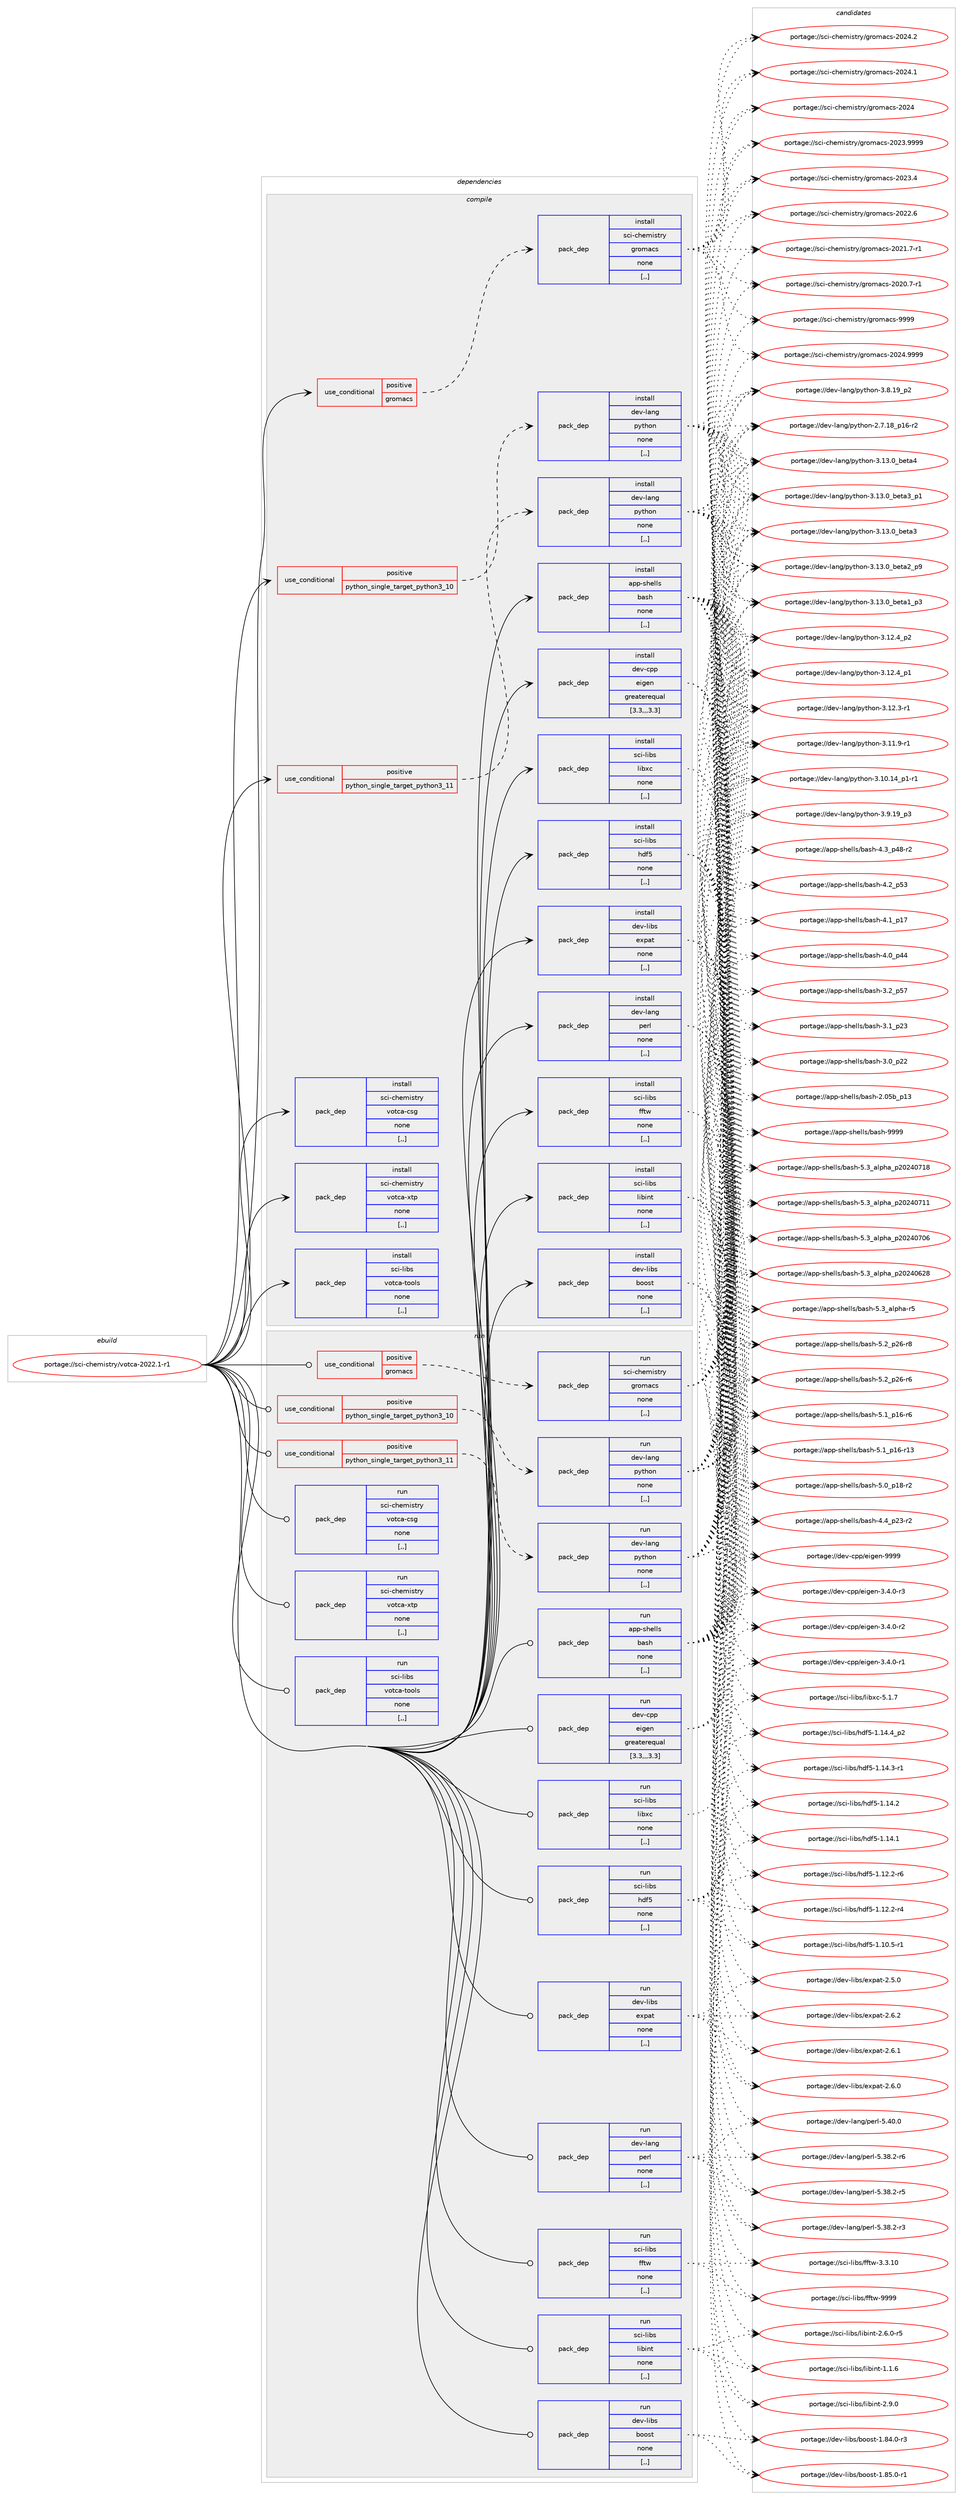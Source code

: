digraph prolog {

# *************
# Graph options
# *************

newrank=true;
concentrate=true;
compound=true;
graph [rankdir=LR,fontname=Helvetica,fontsize=10,ranksep=1.5];#, ranksep=2.5, nodesep=0.2];
edge  [arrowhead=vee];
node  [fontname=Helvetica,fontsize=10];

# **********
# The ebuild
# **********

subgraph cluster_leftcol {
color=gray;
label=<<i>ebuild</i>>;
id [label="portage://sci-chemistry/votca-2022.1-r1", color=red, width=4, href="../sci-chemistry/votca-2022.1-r1.svg"];
}

# ****************
# The dependencies
# ****************

subgraph cluster_midcol {
color=gray;
label=<<i>dependencies</i>>;
subgraph cluster_compile {
fillcolor="#eeeeee";
style=filled;
label=<<i>compile</i>>;
subgraph cond104529 {
dependency394529 [label=<<TABLE BORDER="0" CELLBORDER="1" CELLSPACING="0" CELLPADDING="4"><TR><TD ROWSPAN="3" CELLPADDING="10">use_conditional</TD></TR><TR><TD>positive</TD></TR><TR><TD>gromacs</TD></TR></TABLE>>, shape=none, color=red];
subgraph pack287182 {
dependency394530 [label=<<TABLE BORDER="0" CELLBORDER="1" CELLSPACING="0" CELLPADDING="4" WIDTH="220"><TR><TD ROWSPAN="6" CELLPADDING="30">pack_dep</TD></TR><TR><TD WIDTH="110">install</TD></TR><TR><TD>sci-chemistry</TD></TR><TR><TD>gromacs</TD></TR><TR><TD>none</TD></TR><TR><TD>[,,]</TD></TR></TABLE>>, shape=none, color=blue];
}
dependency394529:e -> dependency394530:w [weight=20,style="dashed",arrowhead="vee"];
}
id:e -> dependency394529:w [weight=20,style="solid",arrowhead="vee"];
subgraph cond104530 {
dependency394531 [label=<<TABLE BORDER="0" CELLBORDER="1" CELLSPACING="0" CELLPADDING="4"><TR><TD ROWSPAN="3" CELLPADDING="10">use_conditional</TD></TR><TR><TD>positive</TD></TR><TR><TD>python_single_target_python3_10</TD></TR></TABLE>>, shape=none, color=red];
subgraph pack287183 {
dependency394532 [label=<<TABLE BORDER="0" CELLBORDER="1" CELLSPACING="0" CELLPADDING="4" WIDTH="220"><TR><TD ROWSPAN="6" CELLPADDING="30">pack_dep</TD></TR><TR><TD WIDTH="110">install</TD></TR><TR><TD>dev-lang</TD></TR><TR><TD>python</TD></TR><TR><TD>none</TD></TR><TR><TD>[,,]</TD></TR></TABLE>>, shape=none, color=blue];
}
dependency394531:e -> dependency394532:w [weight=20,style="dashed",arrowhead="vee"];
}
id:e -> dependency394531:w [weight=20,style="solid",arrowhead="vee"];
subgraph cond104531 {
dependency394533 [label=<<TABLE BORDER="0" CELLBORDER="1" CELLSPACING="0" CELLPADDING="4"><TR><TD ROWSPAN="3" CELLPADDING="10">use_conditional</TD></TR><TR><TD>positive</TD></TR><TR><TD>python_single_target_python3_11</TD></TR></TABLE>>, shape=none, color=red];
subgraph pack287184 {
dependency394534 [label=<<TABLE BORDER="0" CELLBORDER="1" CELLSPACING="0" CELLPADDING="4" WIDTH="220"><TR><TD ROWSPAN="6" CELLPADDING="30">pack_dep</TD></TR><TR><TD WIDTH="110">install</TD></TR><TR><TD>dev-lang</TD></TR><TR><TD>python</TD></TR><TR><TD>none</TD></TR><TR><TD>[,,]</TD></TR></TABLE>>, shape=none, color=blue];
}
dependency394533:e -> dependency394534:w [weight=20,style="dashed",arrowhead="vee"];
}
id:e -> dependency394533:w [weight=20,style="solid",arrowhead="vee"];
subgraph pack287185 {
dependency394535 [label=<<TABLE BORDER="0" CELLBORDER="1" CELLSPACING="0" CELLPADDING="4" WIDTH="220"><TR><TD ROWSPAN="6" CELLPADDING="30">pack_dep</TD></TR><TR><TD WIDTH="110">install</TD></TR><TR><TD>app-shells</TD></TR><TR><TD>bash</TD></TR><TR><TD>none</TD></TR><TR><TD>[,,]</TD></TR></TABLE>>, shape=none, color=blue];
}
id:e -> dependency394535:w [weight=20,style="solid",arrowhead="vee"];
subgraph pack287186 {
dependency394536 [label=<<TABLE BORDER="0" CELLBORDER="1" CELLSPACING="0" CELLPADDING="4" WIDTH="220"><TR><TD ROWSPAN="6" CELLPADDING="30">pack_dep</TD></TR><TR><TD WIDTH="110">install</TD></TR><TR><TD>dev-cpp</TD></TR><TR><TD>eigen</TD></TR><TR><TD>greaterequal</TD></TR><TR><TD>[3.3,,,3.3]</TD></TR></TABLE>>, shape=none, color=blue];
}
id:e -> dependency394536:w [weight=20,style="solid",arrowhead="vee"];
subgraph pack287187 {
dependency394537 [label=<<TABLE BORDER="0" CELLBORDER="1" CELLSPACING="0" CELLPADDING="4" WIDTH="220"><TR><TD ROWSPAN="6" CELLPADDING="30">pack_dep</TD></TR><TR><TD WIDTH="110">install</TD></TR><TR><TD>dev-lang</TD></TR><TR><TD>perl</TD></TR><TR><TD>none</TD></TR><TR><TD>[,,]</TD></TR></TABLE>>, shape=none, color=blue];
}
id:e -> dependency394537:w [weight=20,style="solid",arrowhead="vee"];
subgraph pack287188 {
dependency394538 [label=<<TABLE BORDER="0" CELLBORDER="1" CELLSPACING="0" CELLPADDING="4" WIDTH="220"><TR><TD ROWSPAN="6" CELLPADDING="30">pack_dep</TD></TR><TR><TD WIDTH="110">install</TD></TR><TR><TD>dev-libs</TD></TR><TR><TD>boost</TD></TR><TR><TD>none</TD></TR><TR><TD>[,,]</TD></TR></TABLE>>, shape=none, color=blue];
}
id:e -> dependency394538:w [weight=20,style="solid",arrowhead="vee"];
subgraph pack287189 {
dependency394539 [label=<<TABLE BORDER="0" CELLBORDER="1" CELLSPACING="0" CELLPADDING="4" WIDTH="220"><TR><TD ROWSPAN="6" CELLPADDING="30">pack_dep</TD></TR><TR><TD WIDTH="110">install</TD></TR><TR><TD>dev-libs</TD></TR><TR><TD>expat</TD></TR><TR><TD>none</TD></TR><TR><TD>[,,]</TD></TR></TABLE>>, shape=none, color=blue];
}
id:e -> dependency394539:w [weight=20,style="solid",arrowhead="vee"];
subgraph pack287190 {
dependency394540 [label=<<TABLE BORDER="0" CELLBORDER="1" CELLSPACING="0" CELLPADDING="4" WIDTH="220"><TR><TD ROWSPAN="6" CELLPADDING="30">pack_dep</TD></TR><TR><TD WIDTH="110">install</TD></TR><TR><TD>sci-libs</TD></TR><TR><TD>fftw</TD></TR><TR><TD>none</TD></TR><TR><TD>[,,]</TD></TR></TABLE>>, shape=none, color=blue];
}
id:e -> dependency394540:w [weight=20,style="solid",arrowhead="vee"];
subgraph pack287191 {
dependency394541 [label=<<TABLE BORDER="0" CELLBORDER="1" CELLSPACING="0" CELLPADDING="4" WIDTH="220"><TR><TD ROWSPAN="6" CELLPADDING="30">pack_dep</TD></TR><TR><TD WIDTH="110">install</TD></TR><TR><TD>sci-libs</TD></TR><TR><TD>hdf5</TD></TR><TR><TD>none</TD></TR><TR><TD>[,,]</TD></TR></TABLE>>, shape=none, color=blue];
}
id:e -> dependency394541:w [weight=20,style="solid",arrowhead="vee"];
subgraph pack287192 {
dependency394542 [label=<<TABLE BORDER="0" CELLBORDER="1" CELLSPACING="0" CELLPADDING="4" WIDTH="220"><TR><TD ROWSPAN="6" CELLPADDING="30">pack_dep</TD></TR><TR><TD WIDTH="110">install</TD></TR><TR><TD>sci-libs</TD></TR><TR><TD>libint</TD></TR><TR><TD>none</TD></TR><TR><TD>[,,]</TD></TR></TABLE>>, shape=none, color=blue];
}
id:e -> dependency394542:w [weight=20,style="solid",arrowhead="vee"];
subgraph pack287193 {
dependency394543 [label=<<TABLE BORDER="0" CELLBORDER="1" CELLSPACING="0" CELLPADDING="4" WIDTH="220"><TR><TD ROWSPAN="6" CELLPADDING="30">pack_dep</TD></TR><TR><TD WIDTH="110">install</TD></TR><TR><TD>sci-libs</TD></TR><TR><TD>libxc</TD></TR><TR><TD>none</TD></TR><TR><TD>[,,]</TD></TR></TABLE>>, shape=none, color=blue];
}
id:e -> dependency394543:w [weight=20,style="solid",arrowhead="vee"];
subgraph pack287194 {
dependency394544 [label=<<TABLE BORDER="0" CELLBORDER="1" CELLSPACING="0" CELLPADDING="4" WIDTH="220"><TR><TD ROWSPAN="6" CELLPADDING="30">pack_dep</TD></TR><TR><TD WIDTH="110">install</TD></TR><TR><TD>sci-chemistry</TD></TR><TR><TD>votca-csg</TD></TR><TR><TD>none</TD></TR><TR><TD>[,,]</TD></TR></TABLE>>, shape=none, color=blue];
}
id:e -> dependency394544:w [weight=20,style="solid",arrowhead="vee"];
subgraph pack287195 {
dependency394545 [label=<<TABLE BORDER="0" CELLBORDER="1" CELLSPACING="0" CELLPADDING="4" WIDTH="220"><TR><TD ROWSPAN="6" CELLPADDING="30">pack_dep</TD></TR><TR><TD WIDTH="110">install</TD></TR><TR><TD>sci-chemistry</TD></TR><TR><TD>votca-xtp</TD></TR><TR><TD>none</TD></TR><TR><TD>[,,]</TD></TR></TABLE>>, shape=none, color=blue];
}
id:e -> dependency394545:w [weight=20,style="solid",arrowhead="vee"];
subgraph pack287196 {
dependency394546 [label=<<TABLE BORDER="0" CELLBORDER="1" CELLSPACING="0" CELLPADDING="4" WIDTH="220"><TR><TD ROWSPAN="6" CELLPADDING="30">pack_dep</TD></TR><TR><TD WIDTH="110">install</TD></TR><TR><TD>sci-libs</TD></TR><TR><TD>votca-tools</TD></TR><TR><TD>none</TD></TR><TR><TD>[,,]</TD></TR></TABLE>>, shape=none, color=blue];
}
id:e -> dependency394546:w [weight=20,style="solid",arrowhead="vee"];
}
subgraph cluster_compileandrun {
fillcolor="#eeeeee";
style=filled;
label=<<i>compile and run</i>>;
}
subgraph cluster_run {
fillcolor="#eeeeee";
style=filled;
label=<<i>run</i>>;
subgraph cond104532 {
dependency394547 [label=<<TABLE BORDER="0" CELLBORDER="1" CELLSPACING="0" CELLPADDING="4"><TR><TD ROWSPAN="3" CELLPADDING="10">use_conditional</TD></TR><TR><TD>positive</TD></TR><TR><TD>gromacs</TD></TR></TABLE>>, shape=none, color=red];
subgraph pack287197 {
dependency394548 [label=<<TABLE BORDER="0" CELLBORDER="1" CELLSPACING="0" CELLPADDING="4" WIDTH="220"><TR><TD ROWSPAN="6" CELLPADDING="30">pack_dep</TD></TR><TR><TD WIDTH="110">run</TD></TR><TR><TD>sci-chemistry</TD></TR><TR><TD>gromacs</TD></TR><TR><TD>none</TD></TR><TR><TD>[,,]</TD></TR></TABLE>>, shape=none, color=blue];
}
dependency394547:e -> dependency394548:w [weight=20,style="dashed",arrowhead="vee"];
}
id:e -> dependency394547:w [weight=20,style="solid",arrowhead="odot"];
subgraph cond104533 {
dependency394549 [label=<<TABLE BORDER="0" CELLBORDER="1" CELLSPACING="0" CELLPADDING="4"><TR><TD ROWSPAN="3" CELLPADDING="10">use_conditional</TD></TR><TR><TD>positive</TD></TR><TR><TD>python_single_target_python3_10</TD></TR></TABLE>>, shape=none, color=red];
subgraph pack287198 {
dependency394550 [label=<<TABLE BORDER="0" CELLBORDER="1" CELLSPACING="0" CELLPADDING="4" WIDTH="220"><TR><TD ROWSPAN="6" CELLPADDING="30">pack_dep</TD></TR><TR><TD WIDTH="110">run</TD></TR><TR><TD>dev-lang</TD></TR><TR><TD>python</TD></TR><TR><TD>none</TD></TR><TR><TD>[,,]</TD></TR></TABLE>>, shape=none, color=blue];
}
dependency394549:e -> dependency394550:w [weight=20,style="dashed",arrowhead="vee"];
}
id:e -> dependency394549:w [weight=20,style="solid",arrowhead="odot"];
subgraph cond104534 {
dependency394551 [label=<<TABLE BORDER="0" CELLBORDER="1" CELLSPACING="0" CELLPADDING="4"><TR><TD ROWSPAN="3" CELLPADDING="10">use_conditional</TD></TR><TR><TD>positive</TD></TR><TR><TD>python_single_target_python3_11</TD></TR></TABLE>>, shape=none, color=red];
subgraph pack287199 {
dependency394552 [label=<<TABLE BORDER="0" CELLBORDER="1" CELLSPACING="0" CELLPADDING="4" WIDTH="220"><TR><TD ROWSPAN="6" CELLPADDING="30">pack_dep</TD></TR><TR><TD WIDTH="110">run</TD></TR><TR><TD>dev-lang</TD></TR><TR><TD>python</TD></TR><TR><TD>none</TD></TR><TR><TD>[,,]</TD></TR></TABLE>>, shape=none, color=blue];
}
dependency394551:e -> dependency394552:w [weight=20,style="dashed",arrowhead="vee"];
}
id:e -> dependency394551:w [weight=20,style="solid",arrowhead="odot"];
subgraph pack287200 {
dependency394553 [label=<<TABLE BORDER="0" CELLBORDER="1" CELLSPACING="0" CELLPADDING="4" WIDTH="220"><TR><TD ROWSPAN="6" CELLPADDING="30">pack_dep</TD></TR><TR><TD WIDTH="110">run</TD></TR><TR><TD>app-shells</TD></TR><TR><TD>bash</TD></TR><TR><TD>none</TD></TR><TR><TD>[,,]</TD></TR></TABLE>>, shape=none, color=blue];
}
id:e -> dependency394553:w [weight=20,style="solid",arrowhead="odot"];
subgraph pack287201 {
dependency394554 [label=<<TABLE BORDER="0" CELLBORDER="1" CELLSPACING="0" CELLPADDING="4" WIDTH="220"><TR><TD ROWSPAN="6" CELLPADDING="30">pack_dep</TD></TR><TR><TD WIDTH="110">run</TD></TR><TR><TD>dev-cpp</TD></TR><TR><TD>eigen</TD></TR><TR><TD>greaterequal</TD></TR><TR><TD>[3.3,,,3.3]</TD></TR></TABLE>>, shape=none, color=blue];
}
id:e -> dependency394554:w [weight=20,style="solid",arrowhead="odot"];
subgraph pack287202 {
dependency394555 [label=<<TABLE BORDER="0" CELLBORDER="1" CELLSPACING="0" CELLPADDING="4" WIDTH="220"><TR><TD ROWSPAN="6" CELLPADDING="30">pack_dep</TD></TR><TR><TD WIDTH="110">run</TD></TR><TR><TD>dev-lang</TD></TR><TR><TD>perl</TD></TR><TR><TD>none</TD></TR><TR><TD>[,,]</TD></TR></TABLE>>, shape=none, color=blue];
}
id:e -> dependency394555:w [weight=20,style="solid",arrowhead="odot"];
subgraph pack287203 {
dependency394556 [label=<<TABLE BORDER="0" CELLBORDER="1" CELLSPACING="0" CELLPADDING="4" WIDTH="220"><TR><TD ROWSPAN="6" CELLPADDING="30">pack_dep</TD></TR><TR><TD WIDTH="110">run</TD></TR><TR><TD>dev-libs</TD></TR><TR><TD>boost</TD></TR><TR><TD>none</TD></TR><TR><TD>[,,]</TD></TR></TABLE>>, shape=none, color=blue];
}
id:e -> dependency394556:w [weight=20,style="solid",arrowhead="odot"];
subgraph pack287204 {
dependency394557 [label=<<TABLE BORDER="0" CELLBORDER="1" CELLSPACING="0" CELLPADDING="4" WIDTH="220"><TR><TD ROWSPAN="6" CELLPADDING="30">pack_dep</TD></TR><TR><TD WIDTH="110">run</TD></TR><TR><TD>dev-libs</TD></TR><TR><TD>expat</TD></TR><TR><TD>none</TD></TR><TR><TD>[,,]</TD></TR></TABLE>>, shape=none, color=blue];
}
id:e -> dependency394557:w [weight=20,style="solid",arrowhead="odot"];
subgraph pack287205 {
dependency394558 [label=<<TABLE BORDER="0" CELLBORDER="1" CELLSPACING="0" CELLPADDING="4" WIDTH="220"><TR><TD ROWSPAN="6" CELLPADDING="30">pack_dep</TD></TR><TR><TD WIDTH="110">run</TD></TR><TR><TD>sci-libs</TD></TR><TR><TD>fftw</TD></TR><TR><TD>none</TD></TR><TR><TD>[,,]</TD></TR></TABLE>>, shape=none, color=blue];
}
id:e -> dependency394558:w [weight=20,style="solid",arrowhead="odot"];
subgraph pack287206 {
dependency394559 [label=<<TABLE BORDER="0" CELLBORDER="1" CELLSPACING="0" CELLPADDING="4" WIDTH="220"><TR><TD ROWSPAN="6" CELLPADDING="30">pack_dep</TD></TR><TR><TD WIDTH="110">run</TD></TR><TR><TD>sci-libs</TD></TR><TR><TD>hdf5</TD></TR><TR><TD>none</TD></TR><TR><TD>[,,]</TD></TR></TABLE>>, shape=none, color=blue];
}
id:e -> dependency394559:w [weight=20,style="solid",arrowhead="odot"];
subgraph pack287207 {
dependency394560 [label=<<TABLE BORDER="0" CELLBORDER="1" CELLSPACING="0" CELLPADDING="4" WIDTH="220"><TR><TD ROWSPAN="6" CELLPADDING="30">pack_dep</TD></TR><TR><TD WIDTH="110">run</TD></TR><TR><TD>sci-libs</TD></TR><TR><TD>libint</TD></TR><TR><TD>none</TD></TR><TR><TD>[,,]</TD></TR></TABLE>>, shape=none, color=blue];
}
id:e -> dependency394560:w [weight=20,style="solid",arrowhead="odot"];
subgraph pack287208 {
dependency394561 [label=<<TABLE BORDER="0" CELLBORDER="1" CELLSPACING="0" CELLPADDING="4" WIDTH="220"><TR><TD ROWSPAN="6" CELLPADDING="30">pack_dep</TD></TR><TR><TD WIDTH="110">run</TD></TR><TR><TD>sci-libs</TD></TR><TR><TD>libxc</TD></TR><TR><TD>none</TD></TR><TR><TD>[,,]</TD></TR></TABLE>>, shape=none, color=blue];
}
id:e -> dependency394561:w [weight=20,style="solid",arrowhead="odot"];
subgraph pack287209 {
dependency394562 [label=<<TABLE BORDER="0" CELLBORDER="1" CELLSPACING="0" CELLPADDING="4" WIDTH="220"><TR><TD ROWSPAN="6" CELLPADDING="30">pack_dep</TD></TR><TR><TD WIDTH="110">run</TD></TR><TR><TD>sci-chemistry</TD></TR><TR><TD>votca-csg</TD></TR><TR><TD>none</TD></TR><TR><TD>[,,]</TD></TR></TABLE>>, shape=none, color=blue];
}
id:e -> dependency394562:w [weight=20,style="solid",arrowhead="odot"];
subgraph pack287210 {
dependency394563 [label=<<TABLE BORDER="0" CELLBORDER="1" CELLSPACING="0" CELLPADDING="4" WIDTH="220"><TR><TD ROWSPAN="6" CELLPADDING="30">pack_dep</TD></TR><TR><TD WIDTH="110">run</TD></TR><TR><TD>sci-chemistry</TD></TR><TR><TD>votca-xtp</TD></TR><TR><TD>none</TD></TR><TR><TD>[,,]</TD></TR></TABLE>>, shape=none, color=blue];
}
id:e -> dependency394563:w [weight=20,style="solid",arrowhead="odot"];
subgraph pack287211 {
dependency394564 [label=<<TABLE BORDER="0" CELLBORDER="1" CELLSPACING="0" CELLPADDING="4" WIDTH="220"><TR><TD ROWSPAN="6" CELLPADDING="30">pack_dep</TD></TR><TR><TD WIDTH="110">run</TD></TR><TR><TD>sci-libs</TD></TR><TR><TD>votca-tools</TD></TR><TR><TD>none</TD></TR><TR><TD>[,,]</TD></TR></TABLE>>, shape=none, color=blue];
}
id:e -> dependency394564:w [weight=20,style="solid",arrowhead="odot"];
}
}

# **************
# The candidates
# **************

subgraph cluster_choices {
rank=same;
color=gray;
label=<<i>candidates</i>>;

subgraph choice287182 {
color=black;
nodesep=1;
choice1159910545991041011091051151161141214710311411110997991154557575757 [label="portage://sci-chemistry/gromacs-9999", color=red, width=4,href="../sci-chemistry/gromacs-9999.svg"];
choice11599105459910410110910511511611412147103114111109979911545504850524657575757 [label="portage://sci-chemistry/gromacs-2024.9999", color=red, width=4,href="../sci-chemistry/gromacs-2024.9999.svg"];
choice11599105459910410110910511511611412147103114111109979911545504850524650 [label="portage://sci-chemistry/gromacs-2024.2", color=red, width=4,href="../sci-chemistry/gromacs-2024.2.svg"];
choice11599105459910410110910511511611412147103114111109979911545504850524649 [label="portage://sci-chemistry/gromacs-2024.1", color=red, width=4,href="../sci-chemistry/gromacs-2024.1.svg"];
choice1159910545991041011091051151161141214710311411110997991154550485052 [label="portage://sci-chemistry/gromacs-2024", color=red, width=4,href="../sci-chemistry/gromacs-2024.svg"];
choice11599105459910410110910511511611412147103114111109979911545504850514657575757 [label="portage://sci-chemistry/gromacs-2023.9999", color=red, width=4,href="../sci-chemistry/gromacs-2023.9999.svg"];
choice11599105459910410110910511511611412147103114111109979911545504850514652 [label="portage://sci-chemistry/gromacs-2023.4", color=red, width=4,href="../sci-chemistry/gromacs-2023.4.svg"];
choice11599105459910410110910511511611412147103114111109979911545504850504654 [label="portage://sci-chemistry/gromacs-2022.6", color=red, width=4,href="../sci-chemistry/gromacs-2022.6.svg"];
choice115991054599104101109105115116114121471031141111099799115455048504946554511449 [label="portage://sci-chemistry/gromacs-2021.7-r1", color=red, width=4,href="../sci-chemistry/gromacs-2021.7-r1.svg"];
choice115991054599104101109105115116114121471031141111099799115455048504846554511449 [label="portage://sci-chemistry/gromacs-2020.7-r1", color=red, width=4,href="../sci-chemistry/gromacs-2020.7-r1.svg"];
dependency394530:e -> choice1159910545991041011091051151161141214710311411110997991154557575757:w [style=dotted,weight="100"];
dependency394530:e -> choice11599105459910410110910511511611412147103114111109979911545504850524657575757:w [style=dotted,weight="100"];
dependency394530:e -> choice11599105459910410110910511511611412147103114111109979911545504850524650:w [style=dotted,weight="100"];
dependency394530:e -> choice11599105459910410110910511511611412147103114111109979911545504850524649:w [style=dotted,weight="100"];
dependency394530:e -> choice1159910545991041011091051151161141214710311411110997991154550485052:w [style=dotted,weight="100"];
dependency394530:e -> choice11599105459910410110910511511611412147103114111109979911545504850514657575757:w [style=dotted,weight="100"];
dependency394530:e -> choice11599105459910410110910511511611412147103114111109979911545504850514652:w [style=dotted,weight="100"];
dependency394530:e -> choice11599105459910410110910511511611412147103114111109979911545504850504654:w [style=dotted,weight="100"];
dependency394530:e -> choice115991054599104101109105115116114121471031141111099799115455048504946554511449:w [style=dotted,weight="100"];
dependency394530:e -> choice115991054599104101109105115116114121471031141111099799115455048504846554511449:w [style=dotted,weight="100"];
}
subgraph choice287183 {
color=black;
nodesep=1;
choice1001011184510897110103471121211161041111104551464951464895981011169752 [label="portage://dev-lang/python-3.13.0_beta4", color=red, width=4,href="../dev-lang/python-3.13.0_beta4.svg"];
choice10010111845108971101034711212111610411111045514649514648959810111697519511249 [label="portage://dev-lang/python-3.13.0_beta3_p1", color=red, width=4,href="../dev-lang/python-3.13.0_beta3_p1.svg"];
choice1001011184510897110103471121211161041111104551464951464895981011169751 [label="portage://dev-lang/python-3.13.0_beta3", color=red, width=4,href="../dev-lang/python-3.13.0_beta3.svg"];
choice10010111845108971101034711212111610411111045514649514648959810111697509511257 [label="portage://dev-lang/python-3.13.0_beta2_p9", color=red, width=4,href="../dev-lang/python-3.13.0_beta2_p9.svg"];
choice10010111845108971101034711212111610411111045514649514648959810111697499511251 [label="portage://dev-lang/python-3.13.0_beta1_p3", color=red, width=4,href="../dev-lang/python-3.13.0_beta1_p3.svg"];
choice100101118451089711010347112121116104111110455146495046529511250 [label="portage://dev-lang/python-3.12.4_p2", color=red, width=4,href="../dev-lang/python-3.12.4_p2.svg"];
choice100101118451089711010347112121116104111110455146495046529511249 [label="portage://dev-lang/python-3.12.4_p1", color=red, width=4,href="../dev-lang/python-3.12.4_p1.svg"];
choice100101118451089711010347112121116104111110455146495046514511449 [label="portage://dev-lang/python-3.12.3-r1", color=red, width=4,href="../dev-lang/python-3.12.3-r1.svg"];
choice100101118451089711010347112121116104111110455146494946574511449 [label="portage://dev-lang/python-3.11.9-r1", color=red, width=4,href="../dev-lang/python-3.11.9-r1.svg"];
choice100101118451089711010347112121116104111110455146494846495295112494511449 [label="portage://dev-lang/python-3.10.14_p1-r1", color=red, width=4,href="../dev-lang/python-3.10.14_p1-r1.svg"];
choice100101118451089711010347112121116104111110455146574649579511251 [label="portage://dev-lang/python-3.9.19_p3", color=red, width=4,href="../dev-lang/python-3.9.19_p3.svg"];
choice100101118451089711010347112121116104111110455146564649579511250 [label="portage://dev-lang/python-3.8.19_p2", color=red, width=4,href="../dev-lang/python-3.8.19_p2.svg"];
choice100101118451089711010347112121116104111110455046554649569511249544511450 [label="portage://dev-lang/python-2.7.18_p16-r2", color=red, width=4,href="../dev-lang/python-2.7.18_p16-r2.svg"];
dependency394532:e -> choice1001011184510897110103471121211161041111104551464951464895981011169752:w [style=dotted,weight="100"];
dependency394532:e -> choice10010111845108971101034711212111610411111045514649514648959810111697519511249:w [style=dotted,weight="100"];
dependency394532:e -> choice1001011184510897110103471121211161041111104551464951464895981011169751:w [style=dotted,weight="100"];
dependency394532:e -> choice10010111845108971101034711212111610411111045514649514648959810111697509511257:w [style=dotted,weight="100"];
dependency394532:e -> choice10010111845108971101034711212111610411111045514649514648959810111697499511251:w [style=dotted,weight="100"];
dependency394532:e -> choice100101118451089711010347112121116104111110455146495046529511250:w [style=dotted,weight="100"];
dependency394532:e -> choice100101118451089711010347112121116104111110455146495046529511249:w [style=dotted,weight="100"];
dependency394532:e -> choice100101118451089711010347112121116104111110455146495046514511449:w [style=dotted,weight="100"];
dependency394532:e -> choice100101118451089711010347112121116104111110455146494946574511449:w [style=dotted,weight="100"];
dependency394532:e -> choice100101118451089711010347112121116104111110455146494846495295112494511449:w [style=dotted,weight="100"];
dependency394532:e -> choice100101118451089711010347112121116104111110455146574649579511251:w [style=dotted,weight="100"];
dependency394532:e -> choice100101118451089711010347112121116104111110455146564649579511250:w [style=dotted,weight="100"];
dependency394532:e -> choice100101118451089711010347112121116104111110455046554649569511249544511450:w [style=dotted,weight="100"];
}
subgraph choice287184 {
color=black;
nodesep=1;
choice1001011184510897110103471121211161041111104551464951464895981011169752 [label="portage://dev-lang/python-3.13.0_beta4", color=red, width=4,href="../dev-lang/python-3.13.0_beta4.svg"];
choice10010111845108971101034711212111610411111045514649514648959810111697519511249 [label="portage://dev-lang/python-3.13.0_beta3_p1", color=red, width=4,href="../dev-lang/python-3.13.0_beta3_p1.svg"];
choice1001011184510897110103471121211161041111104551464951464895981011169751 [label="portage://dev-lang/python-3.13.0_beta3", color=red, width=4,href="../dev-lang/python-3.13.0_beta3.svg"];
choice10010111845108971101034711212111610411111045514649514648959810111697509511257 [label="portage://dev-lang/python-3.13.0_beta2_p9", color=red, width=4,href="../dev-lang/python-3.13.0_beta2_p9.svg"];
choice10010111845108971101034711212111610411111045514649514648959810111697499511251 [label="portage://dev-lang/python-3.13.0_beta1_p3", color=red, width=4,href="../dev-lang/python-3.13.0_beta1_p3.svg"];
choice100101118451089711010347112121116104111110455146495046529511250 [label="portage://dev-lang/python-3.12.4_p2", color=red, width=4,href="../dev-lang/python-3.12.4_p2.svg"];
choice100101118451089711010347112121116104111110455146495046529511249 [label="portage://dev-lang/python-3.12.4_p1", color=red, width=4,href="../dev-lang/python-3.12.4_p1.svg"];
choice100101118451089711010347112121116104111110455146495046514511449 [label="portage://dev-lang/python-3.12.3-r1", color=red, width=4,href="../dev-lang/python-3.12.3-r1.svg"];
choice100101118451089711010347112121116104111110455146494946574511449 [label="portage://dev-lang/python-3.11.9-r1", color=red, width=4,href="../dev-lang/python-3.11.9-r1.svg"];
choice100101118451089711010347112121116104111110455146494846495295112494511449 [label="portage://dev-lang/python-3.10.14_p1-r1", color=red, width=4,href="../dev-lang/python-3.10.14_p1-r1.svg"];
choice100101118451089711010347112121116104111110455146574649579511251 [label="portage://dev-lang/python-3.9.19_p3", color=red, width=4,href="../dev-lang/python-3.9.19_p3.svg"];
choice100101118451089711010347112121116104111110455146564649579511250 [label="portage://dev-lang/python-3.8.19_p2", color=red, width=4,href="../dev-lang/python-3.8.19_p2.svg"];
choice100101118451089711010347112121116104111110455046554649569511249544511450 [label="portage://dev-lang/python-2.7.18_p16-r2", color=red, width=4,href="../dev-lang/python-2.7.18_p16-r2.svg"];
dependency394534:e -> choice1001011184510897110103471121211161041111104551464951464895981011169752:w [style=dotted,weight="100"];
dependency394534:e -> choice10010111845108971101034711212111610411111045514649514648959810111697519511249:w [style=dotted,weight="100"];
dependency394534:e -> choice1001011184510897110103471121211161041111104551464951464895981011169751:w [style=dotted,weight="100"];
dependency394534:e -> choice10010111845108971101034711212111610411111045514649514648959810111697509511257:w [style=dotted,weight="100"];
dependency394534:e -> choice10010111845108971101034711212111610411111045514649514648959810111697499511251:w [style=dotted,weight="100"];
dependency394534:e -> choice100101118451089711010347112121116104111110455146495046529511250:w [style=dotted,weight="100"];
dependency394534:e -> choice100101118451089711010347112121116104111110455146495046529511249:w [style=dotted,weight="100"];
dependency394534:e -> choice100101118451089711010347112121116104111110455146495046514511449:w [style=dotted,weight="100"];
dependency394534:e -> choice100101118451089711010347112121116104111110455146494946574511449:w [style=dotted,weight="100"];
dependency394534:e -> choice100101118451089711010347112121116104111110455146494846495295112494511449:w [style=dotted,weight="100"];
dependency394534:e -> choice100101118451089711010347112121116104111110455146574649579511251:w [style=dotted,weight="100"];
dependency394534:e -> choice100101118451089711010347112121116104111110455146564649579511250:w [style=dotted,weight="100"];
dependency394534:e -> choice100101118451089711010347112121116104111110455046554649569511249544511450:w [style=dotted,weight="100"];
}
subgraph choice287185 {
color=black;
nodesep=1;
choice97112112451151041011081081154798971151044557575757 [label="portage://app-shells/bash-9999", color=red, width=4,href="../app-shells/bash-9999.svg"];
choice971121124511510410110810811547989711510445534651959710811210497951125048505248554956 [label="portage://app-shells/bash-5.3_alpha_p20240718", color=red, width=4,href="../app-shells/bash-5.3_alpha_p20240718.svg"];
choice971121124511510410110810811547989711510445534651959710811210497951125048505248554949 [label="portage://app-shells/bash-5.3_alpha_p20240711", color=red, width=4,href="../app-shells/bash-5.3_alpha_p20240711.svg"];
choice971121124511510410110810811547989711510445534651959710811210497951125048505248554854 [label="portage://app-shells/bash-5.3_alpha_p20240706", color=red, width=4,href="../app-shells/bash-5.3_alpha_p20240706.svg"];
choice971121124511510410110810811547989711510445534651959710811210497951125048505248545056 [label="portage://app-shells/bash-5.3_alpha_p20240628", color=red, width=4,href="../app-shells/bash-5.3_alpha_p20240628.svg"];
choice9711211245115104101108108115479897115104455346519597108112104974511453 [label="portage://app-shells/bash-5.3_alpha-r5", color=red, width=4,href="../app-shells/bash-5.3_alpha-r5.svg"];
choice9711211245115104101108108115479897115104455346509511250544511456 [label="portage://app-shells/bash-5.2_p26-r8", color=red, width=4,href="../app-shells/bash-5.2_p26-r8.svg"];
choice9711211245115104101108108115479897115104455346509511250544511454 [label="portage://app-shells/bash-5.2_p26-r6", color=red, width=4,href="../app-shells/bash-5.2_p26-r6.svg"];
choice9711211245115104101108108115479897115104455346499511249544511454 [label="portage://app-shells/bash-5.1_p16-r6", color=red, width=4,href="../app-shells/bash-5.1_p16-r6.svg"];
choice971121124511510410110810811547989711510445534649951124954451144951 [label="portage://app-shells/bash-5.1_p16-r13", color=red, width=4,href="../app-shells/bash-5.1_p16-r13.svg"];
choice9711211245115104101108108115479897115104455346489511249564511450 [label="portage://app-shells/bash-5.0_p18-r2", color=red, width=4,href="../app-shells/bash-5.0_p18-r2.svg"];
choice9711211245115104101108108115479897115104455246529511250514511450 [label="portage://app-shells/bash-4.4_p23-r2", color=red, width=4,href="../app-shells/bash-4.4_p23-r2.svg"];
choice9711211245115104101108108115479897115104455246519511252564511450 [label="portage://app-shells/bash-4.3_p48-r2", color=red, width=4,href="../app-shells/bash-4.3_p48-r2.svg"];
choice971121124511510410110810811547989711510445524650951125351 [label="portage://app-shells/bash-4.2_p53", color=red, width=4,href="../app-shells/bash-4.2_p53.svg"];
choice971121124511510410110810811547989711510445524649951124955 [label="portage://app-shells/bash-4.1_p17", color=red, width=4,href="../app-shells/bash-4.1_p17.svg"];
choice971121124511510410110810811547989711510445524648951125252 [label="portage://app-shells/bash-4.0_p44", color=red, width=4,href="../app-shells/bash-4.0_p44.svg"];
choice971121124511510410110810811547989711510445514650951125355 [label="portage://app-shells/bash-3.2_p57", color=red, width=4,href="../app-shells/bash-3.2_p57.svg"];
choice971121124511510410110810811547989711510445514649951125051 [label="portage://app-shells/bash-3.1_p23", color=red, width=4,href="../app-shells/bash-3.1_p23.svg"];
choice971121124511510410110810811547989711510445514648951125050 [label="portage://app-shells/bash-3.0_p22", color=red, width=4,href="../app-shells/bash-3.0_p22.svg"];
choice9711211245115104101108108115479897115104455046485398951124951 [label="portage://app-shells/bash-2.05b_p13", color=red, width=4,href="../app-shells/bash-2.05b_p13.svg"];
dependency394535:e -> choice97112112451151041011081081154798971151044557575757:w [style=dotted,weight="100"];
dependency394535:e -> choice971121124511510410110810811547989711510445534651959710811210497951125048505248554956:w [style=dotted,weight="100"];
dependency394535:e -> choice971121124511510410110810811547989711510445534651959710811210497951125048505248554949:w [style=dotted,weight="100"];
dependency394535:e -> choice971121124511510410110810811547989711510445534651959710811210497951125048505248554854:w [style=dotted,weight="100"];
dependency394535:e -> choice971121124511510410110810811547989711510445534651959710811210497951125048505248545056:w [style=dotted,weight="100"];
dependency394535:e -> choice9711211245115104101108108115479897115104455346519597108112104974511453:w [style=dotted,weight="100"];
dependency394535:e -> choice9711211245115104101108108115479897115104455346509511250544511456:w [style=dotted,weight="100"];
dependency394535:e -> choice9711211245115104101108108115479897115104455346509511250544511454:w [style=dotted,weight="100"];
dependency394535:e -> choice9711211245115104101108108115479897115104455346499511249544511454:w [style=dotted,weight="100"];
dependency394535:e -> choice971121124511510410110810811547989711510445534649951124954451144951:w [style=dotted,weight="100"];
dependency394535:e -> choice9711211245115104101108108115479897115104455346489511249564511450:w [style=dotted,weight="100"];
dependency394535:e -> choice9711211245115104101108108115479897115104455246529511250514511450:w [style=dotted,weight="100"];
dependency394535:e -> choice9711211245115104101108108115479897115104455246519511252564511450:w [style=dotted,weight="100"];
dependency394535:e -> choice971121124511510410110810811547989711510445524650951125351:w [style=dotted,weight="100"];
dependency394535:e -> choice971121124511510410110810811547989711510445524649951124955:w [style=dotted,weight="100"];
dependency394535:e -> choice971121124511510410110810811547989711510445524648951125252:w [style=dotted,weight="100"];
dependency394535:e -> choice971121124511510410110810811547989711510445514650951125355:w [style=dotted,weight="100"];
dependency394535:e -> choice971121124511510410110810811547989711510445514649951125051:w [style=dotted,weight="100"];
dependency394535:e -> choice971121124511510410110810811547989711510445514648951125050:w [style=dotted,weight="100"];
dependency394535:e -> choice9711211245115104101108108115479897115104455046485398951124951:w [style=dotted,weight="100"];
}
subgraph choice287186 {
color=black;
nodesep=1;
choice1001011184599112112471011051031011104557575757 [label="portage://dev-cpp/eigen-9999", color=red, width=4,href="../dev-cpp/eigen-9999.svg"];
choice1001011184599112112471011051031011104551465246484511451 [label="portage://dev-cpp/eigen-3.4.0-r3", color=red, width=4,href="../dev-cpp/eigen-3.4.0-r3.svg"];
choice1001011184599112112471011051031011104551465246484511450 [label="portage://dev-cpp/eigen-3.4.0-r2", color=red, width=4,href="../dev-cpp/eigen-3.4.0-r2.svg"];
choice1001011184599112112471011051031011104551465246484511449 [label="portage://dev-cpp/eigen-3.4.0-r1", color=red, width=4,href="../dev-cpp/eigen-3.4.0-r1.svg"];
dependency394536:e -> choice1001011184599112112471011051031011104557575757:w [style=dotted,weight="100"];
dependency394536:e -> choice1001011184599112112471011051031011104551465246484511451:w [style=dotted,weight="100"];
dependency394536:e -> choice1001011184599112112471011051031011104551465246484511450:w [style=dotted,weight="100"];
dependency394536:e -> choice1001011184599112112471011051031011104551465246484511449:w [style=dotted,weight="100"];
}
subgraph choice287187 {
color=black;
nodesep=1;
choice10010111845108971101034711210111410845534652484648 [label="portage://dev-lang/perl-5.40.0", color=red, width=4,href="../dev-lang/perl-5.40.0.svg"];
choice100101118451089711010347112101114108455346515646504511454 [label="portage://dev-lang/perl-5.38.2-r6", color=red, width=4,href="../dev-lang/perl-5.38.2-r6.svg"];
choice100101118451089711010347112101114108455346515646504511453 [label="portage://dev-lang/perl-5.38.2-r5", color=red, width=4,href="../dev-lang/perl-5.38.2-r5.svg"];
choice100101118451089711010347112101114108455346515646504511451 [label="portage://dev-lang/perl-5.38.2-r3", color=red, width=4,href="../dev-lang/perl-5.38.2-r3.svg"];
dependency394537:e -> choice10010111845108971101034711210111410845534652484648:w [style=dotted,weight="100"];
dependency394537:e -> choice100101118451089711010347112101114108455346515646504511454:w [style=dotted,weight="100"];
dependency394537:e -> choice100101118451089711010347112101114108455346515646504511453:w [style=dotted,weight="100"];
dependency394537:e -> choice100101118451089711010347112101114108455346515646504511451:w [style=dotted,weight="100"];
}
subgraph choice287188 {
color=black;
nodesep=1;
choice10010111845108105981154798111111115116454946565346484511449 [label="portage://dev-libs/boost-1.85.0-r1", color=red, width=4,href="../dev-libs/boost-1.85.0-r1.svg"];
choice10010111845108105981154798111111115116454946565246484511451 [label="portage://dev-libs/boost-1.84.0-r3", color=red, width=4,href="../dev-libs/boost-1.84.0-r3.svg"];
dependency394538:e -> choice10010111845108105981154798111111115116454946565346484511449:w [style=dotted,weight="100"];
dependency394538:e -> choice10010111845108105981154798111111115116454946565246484511451:w [style=dotted,weight="100"];
}
subgraph choice287189 {
color=black;
nodesep=1;
choice10010111845108105981154710112011297116455046544650 [label="portage://dev-libs/expat-2.6.2", color=red, width=4,href="../dev-libs/expat-2.6.2.svg"];
choice10010111845108105981154710112011297116455046544649 [label="portage://dev-libs/expat-2.6.1", color=red, width=4,href="../dev-libs/expat-2.6.1.svg"];
choice10010111845108105981154710112011297116455046544648 [label="portage://dev-libs/expat-2.6.0", color=red, width=4,href="../dev-libs/expat-2.6.0.svg"];
choice10010111845108105981154710112011297116455046534648 [label="portage://dev-libs/expat-2.5.0", color=red, width=4,href="../dev-libs/expat-2.5.0.svg"];
dependency394539:e -> choice10010111845108105981154710112011297116455046544650:w [style=dotted,weight="100"];
dependency394539:e -> choice10010111845108105981154710112011297116455046544649:w [style=dotted,weight="100"];
dependency394539:e -> choice10010111845108105981154710112011297116455046544648:w [style=dotted,weight="100"];
dependency394539:e -> choice10010111845108105981154710112011297116455046534648:w [style=dotted,weight="100"];
}
subgraph choice287190 {
color=black;
nodesep=1;
choice115991054510810598115471021021161194557575757 [label="portage://sci-libs/fftw-9999", color=red, width=4,href="../sci-libs/fftw-9999.svg"];
choice1159910545108105981154710210211611945514651464948 [label="portage://sci-libs/fftw-3.3.10", color=red, width=4,href="../sci-libs/fftw-3.3.10.svg"];
dependency394540:e -> choice115991054510810598115471021021161194557575757:w [style=dotted,weight="100"];
dependency394540:e -> choice1159910545108105981154710210211611945514651464948:w [style=dotted,weight="100"];
}
subgraph choice287191 {
color=black;
nodesep=1;
choice1159910545108105981154710410010253454946495246529511250 [label="portage://sci-libs/hdf5-1.14.4_p2", color=red, width=4,href="../sci-libs/hdf5-1.14.4_p2.svg"];
choice1159910545108105981154710410010253454946495246514511449 [label="portage://sci-libs/hdf5-1.14.3-r1", color=red, width=4,href="../sci-libs/hdf5-1.14.3-r1.svg"];
choice115991054510810598115471041001025345494649524650 [label="portage://sci-libs/hdf5-1.14.2", color=red, width=4,href="../sci-libs/hdf5-1.14.2.svg"];
choice115991054510810598115471041001025345494649524649 [label="portage://sci-libs/hdf5-1.14.1", color=red, width=4,href="../sci-libs/hdf5-1.14.1.svg"];
choice1159910545108105981154710410010253454946495046504511454 [label="portage://sci-libs/hdf5-1.12.2-r6", color=red, width=4,href="../sci-libs/hdf5-1.12.2-r6.svg"];
choice1159910545108105981154710410010253454946495046504511452 [label="portage://sci-libs/hdf5-1.12.2-r4", color=red, width=4,href="../sci-libs/hdf5-1.12.2-r4.svg"];
choice1159910545108105981154710410010253454946494846534511449 [label="portage://sci-libs/hdf5-1.10.5-r1", color=red, width=4,href="../sci-libs/hdf5-1.10.5-r1.svg"];
dependency394541:e -> choice1159910545108105981154710410010253454946495246529511250:w [style=dotted,weight="100"];
dependency394541:e -> choice1159910545108105981154710410010253454946495246514511449:w [style=dotted,weight="100"];
dependency394541:e -> choice115991054510810598115471041001025345494649524650:w [style=dotted,weight="100"];
dependency394541:e -> choice115991054510810598115471041001025345494649524649:w [style=dotted,weight="100"];
dependency394541:e -> choice1159910545108105981154710410010253454946495046504511454:w [style=dotted,weight="100"];
dependency394541:e -> choice1159910545108105981154710410010253454946495046504511452:w [style=dotted,weight="100"];
dependency394541:e -> choice1159910545108105981154710410010253454946494846534511449:w [style=dotted,weight="100"];
}
subgraph choice287192 {
color=black;
nodesep=1;
choice1159910545108105981154710810598105110116455046574648 [label="portage://sci-libs/libint-2.9.0", color=red, width=4,href="../sci-libs/libint-2.9.0.svg"];
choice11599105451081059811547108105981051101164550465446484511453 [label="portage://sci-libs/libint-2.6.0-r5", color=red, width=4,href="../sci-libs/libint-2.6.0-r5.svg"];
choice1159910545108105981154710810598105110116454946494654 [label="portage://sci-libs/libint-1.1.6", color=red, width=4,href="../sci-libs/libint-1.1.6.svg"];
dependency394542:e -> choice1159910545108105981154710810598105110116455046574648:w [style=dotted,weight="100"];
dependency394542:e -> choice11599105451081059811547108105981051101164550465446484511453:w [style=dotted,weight="100"];
dependency394542:e -> choice1159910545108105981154710810598105110116454946494654:w [style=dotted,weight="100"];
}
subgraph choice287193 {
color=black;
nodesep=1;
choice115991054510810598115471081059812099455346494655 [label="portage://sci-libs/libxc-5.1.7", color=red, width=4,href="../sci-libs/libxc-5.1.7.svg"];
dependency394543:e -> choice115991054510810598115471081059812099455346494655:w [style=dotted,weight="100"];
}
subgraph choice287194 {
color=black;
nodesep=1;
}
subgraph choice287195 {
color=black;
nodesep=1;
}
subgraph choice287196 {
color=black;
nodesep=1;
}
subgraph choice287197 {
color=black;
nodesep=1;
choice1159910545991041011091051151161141214710311411110997991154557575757 [label="portage://sci-chemistry/gromacs-9999", color=red, width=4,href="../sci-chemistry/gromacs-9999.svg"];
choice11599105459910410110910511511611412147103114111109979911545504850524657575757 [label="portage://sci-chemistry/gromacs-2024.9999", color=red, width=4,href="../sci-chemistry/gromacs-2024.9999.svg"];
choice11599105459910410110910511511611412147103114111109979911545504850524650 [label="portage://sci-chemistry/gromacs-2024.2", color=red, width=4,href="../sci-chemistry/gromacs-2024.2.svg"];
choice11599105459910410110910511511611412147103114111109979911545504850524649 [label="portage://sci-chemistry/gromacs-2024.1", color=red, width=4,href="../sci-chemistry/gromacs-2024.1.svg"];
choice1159910545991041011091051151161141214710311411110997991154550485052 [label="portage://sci-chemistry/gromacs-2024", color=red, width=4,href="../sci-chemistry/gromacs-2024.svg"];
choice11599105459910410110910511511611412147103114111109979911545504850514657575757 [label="portage://sci-chemistry/gromacs-2023.9999", color=red, width=4,href="../sci-chemistry/gromacs-2023.9999.svg"];
choice11599105459910410110910511511611412147103114111109979911545504850514652 [label="portage://sci-chemistry/gromacs-2023.4", color=red, width=4,href="../sci-chemistry/gromacs-2023.4.svg"];
choice11599105459910410110910511511611412147103114111109979911545504850504654 [label="portage://sci-chemistry/gromacs-2022.6", color=red, width=4,href="../sci-chemistry/gromacs-2022.6.svg"];
choice115991054599104101109105115116114121471031141111099799115455048504946554511449 [label="portage://sci-chemistry/gromacs-2021.7-r1", color=red, width=4,href="../sci-chemistry/gromacs-2021.7-r1.svg"];
choice115991054599104101109105115116114121471031141111099799115455048504846554511449 [label="portage://sci-chemistry/gromacs-2020.7-r1", color=red, width=4,href="../sci-chemistry/gromacs-2020.7-r1.svg"];
dependency394548:e -> choice1159910545991041011091051151161141214710311411110997991154557575757:w [style=dotted,weight="100"];
dependency394548:e -> choice11599105459910410110910511511611412147103114111109979911545504850524657575757:w [style=dotted,weight="100"];
dependency394548:e -> choice11599105459910410110910511511611412147103114111109979911545504850524650:w [style=dotted,weight="100"];
dependency394548:e -> choice11599105459910410110910511511611412147103114111109979911545504850524649:w [style=dotted,weight="100"];
dependency394548:e -> choice1159910545991041011091051151161141214710311411110997991154550485052:w [style=dotted,weight="100"];
dependency394548:e -> choice11599105459910410110910511511611412147103114111109979911545504850514657575757:w [style=dotted,weight="100"];
dependency394548:e -> choice11599105459910410110910511511611412147103114111109979911545504850514652:w [style=dotted,weight="100"];
dependency394548:e -> choice11599105459910410110910511511611412147103114111109979911545504850504654:w [style=dotted,weight="100"];
dependency394548:e -> choice115991054599104101109105115116114121471031141111099799115455048504946554511449:w [style=dotted,weight="100"];
dependency394548:e -> choice115991054599104101109105115116114121471031141111099799115455048504846554511449:w [style=dotted,weight="100"];
}
subgraph choice287198 {
color=black;
nodesep=1;
choice1001011184510897110103471121211161041111104551464951464895981011169752 [label="portage://dev-lang/python-3.13.0_beta4", color=red, width=4,href="../dev-lang/python-3.13.0_beta4.svg"];
choice10010111845108971101034711212111610411111045514649514648959810111697519511249 [label="portage://dev-lang/python-3.13.0_beta3_p1", color=red, width=4,href="../dev-lang/python-3.13.0_beta3_p1.svg"];
choice1001011184510897110103471121211161041111104551464951464895981011169751 [label="portage://dev-lang/python-3.13.0_beta3", color=red, width=4,href="../dev-lang/python-3.13.0_beta3.svg"];
choice10010111845108971101034711212111610411111045514649514648959810111697509511257 [label="portage://dev-lang/python-3.13.0_beta2_p9", color=red, width=4,href="../dev-lang/python-3.13.0_beta2_p9.svg"];
choice10010111845108971101034711212111610411111045514649514648959810111697499511251 [label="portage://dev-lang/python-3.13.0_beta1_p3", color=red, width=4,href="../dev-lang/python-3.13.0_beta1_p3.svg"];
choice100101118451089711010347112121116104111110455146495046529511250 [label="portage://dev-lang/python-3.12.4_p2", color=red, width=4,href="../dev-lang/python-3.12.4_p2.svg"];
choice100101118451089711010347112121116104111110455146495046529511249 [label="portage://dev-lang/python-3.12.4_p1", color=red, width=4,href="../dev-lang/python-3.12.4_p1.svg"];
choice100101118451089711010347112121116104111110455146495046514511449 [label="portage://dev-lang/python-3.12.3-r1", color=red, width=4,href="../dev-lang/python-3.12.3-r1.svg"];
choice100101118451089711010347112121116104111110455146494946574511449 [label="portage://dev-lang/python-3.11.9-r1", color=red, width=4,href="../dev-lang/python-3.11.9-r1.svg"];
choice100101118451089711010347112121116104111110455146494846495295112494511449 [label="portage://dev-lang/python-3.10.14_p1-r1", color=red, width=4,href="../dev-lang/python-3.10.14_p1-r1.svg"];
choice100101118451089711010347112121116104111110455146574649579511251 [label="portage://dev-lang/python-3.9.19_p3", color=red, width=4,href="../dev-lang/python-3.9.19_p3.svg"];
choice100101118451089711010347112121116104111110455146564649579511250 [label="portage://dev-lang/python-3.8.19_p2", color=red, width=4,href="../dev-lang/python-3.8.19_p2.svg"];
choice100101118451089711010347112121116104111110455046554649569511249544511450 [label="portage://dev-lang/python-2.7.18_p16-r2", color=red, width=4,href="../dev-lang/python-2.7.18_p16-r2.svg"];
dependency394550:e -> choice1001011184510897110103471121211161041111104551464951464895981011169752:w [style=dotted,weight="100"];
dependency394550:e -> choice10010111845108971101034711212111610411111045514649514648959810111697519511249:w [style=dotted,weight="100"];
dependency394550:e -> choice1001011184510897110103471121211161041111104551464951464895981011169751:w [style=dotted,weight="100"];
dependency394550:e -> choice10010111845108971101034711212111610411111045514649514648959810111697509511257:w [style=dotted,weight="100"];
dependency394550:e -> choice10010111845108971101034711212111610411111045514649514648959810111697499511251:w [style=dotted,weight="100"];
dependency394550:e -> choice100101118451089711010347112121116104111110455146495046529511250:w [style=dotted,weight="100"];
dependency394550:e -> choice100101118451089711010347112121116104111110455146495046529511249:w [style=dotted,weight="100"];
dependency394550:e -> choice100101118451089711010347112121116104111110455146495046514511449:w [style=dotted,weight="100"];
dependency394550:e -> choice100101118451089711010347112121116104111110455146494946574511449:w [style=dotted,weight="100"];
dependency394550:e -> choice100101118451089711010347112121116104111110455146494846495295112494511449:w [style=dotted,weight="100"];
dependency394550:e -> choice100101118451089711010347112121116104111110455146574649579511251:w [style=dotted,weight="100"];
dependency394550:e -> choice100101118451089711010347112121116104111110455146564649579511250:w [style=dotted,weight="100"];
dependency394550:e -> choice100101118451089711010347112121116104111110455046554649569511249544511450:w [style=dotted,weight="100"];
}
subgraph choice287199 {
color=black;
nodesep=1;
choice1001011184510897110103471121211161041111104551464951464895981011169752 [label="portage://dev-lang/python-3.13.0_beta4", color=red, width=4,href="../dev-lang/python-3.13.0_beta4.svg"];
choice10010111845108971101034711212111610411111045514649514648959810111697519511249 [label="portage://dev-lang/python-3.13.0_beta3_p1", color=red, width=4,href="../dev-lang/python-3.13.0_beta3_p1.svg"];
choice1001011184510897110103471121211161041111104551464951464895981011169751 [label="portage://dev-lang/python-3.13.0_beta3", color=red, width=4,href="../dev-lang/python-3.13.0_beta3.svg"];
choice10010111845108971101034711212111610411111045514649514648959810111697509511257 [label="portage://dev-lang/python-3.13.0_beta2_p9", color=red, width=4,href="../dev-lang/python-3.13.0_beta2_p9.svg"];
choice10010111845108971101034711212111610411111045514649514648959810111697499511251 [label="portage://dev-lang/python-3.13.0_beta1_p3", color=red, width=4,href="../dev-lang/python-3.13.0_beta1_p3.svg"];
choice100101118451089711010347112121116104111110455146495046529511250 [label="portage://dev-lang/python-3.12.4_p2", color=red, width=4,href="../dev-lang/python-3.12.4_p2.svg"];
choice100101118451089711010347112121116104111110455146495046529511249 [label="portage://dev-lang/python-3.12.4_p1", color=red, width=4,href="../dev-lang/python-3.12.4_p1.svg"];
choice100101118451089711010347112121116104111110455146495046514511449 [label="portage://dev-lang/python-3.12.3-r1", color=red, width=4,href="../dev-lang/python-3.12.3-r1.svg"];
choice100101118451089711010347112121116104111110455146494946574511449 [label="portage://dev-lang/python-3.11.9-r1", color=red, width=4,href="../dev-lang/python-3.11.9-r1.svg"];
choice100101118451089711010347112121116104111110455146494846495295112494511449 [label="portage://dev-lang/python-3.10.14_p1-r1", color=red, width=4,href="../dev-lang/python-3.10.14_p1-r1.svg"];
choice100101118451089711010347112121116104111110455146574649579511251 [label="portage://dev-lang/python-3.9.19_p3", color=red, width=4,href="../dev-lang/python-3.9.19_p3.svg"];
choice100101118451089711010347112121116104111110455146564649579511250 [label="portage://dev-lang/python-3.8.19_p2", color=red, width=4,href="../dev-lang/python-3.8.19_p2.svg"];
choice100101118451089711010347112121116104111110455046554649569511249544511450 [label="portage://dev-lang/python-2.7.18_p16-r2", color=red, width=4,href="../dev-lang/python-2.7.18_p16-r2.svg"];
dependency394552:e -> choice1001011184510897110103471121211161041111104551464951464895981011169752:w [style=dotted,weight="100"];
dependency394552:e -> choice10010111845108971101034711212111610411111045514649514648959810111697519511249:w [style=dotted,weight="100"];
dependency394552:e -> choice1001011184510897110103471121211161041111104551464951464895981011169751:w [style=dotted,weight="100"];
dependency394552:e -> choice10010111845108971101034711212111610411111045514649514648959810111697509511257:w [style=dotted,weight="100"];
dependency394552:e -> choice10010111845108971101034711212111610411111045514649514648959810111697499511251:w [style=dotted,weight="100"];
dependency394552:e -> choice100101118451089711010347112121116104111110455146495046529511250:w [style=dotted,weight="100"];
dependency394552:e -> choice100101118451089711010347112121116104111110455146495046529511249:w [style=dotted,weight="100"];
dependency394552:e -> choice100101118451089711010347112121116104111110455146495046514511449:w [style=dotted,weight="100"];
dependency394552:e -> choice100101118451089711010347112121116104111110455146494946574511449:w [style=dotted,weight="100"];
dependency394552:e -> choice100101118451089711010347112121116104111110455146494846495295112494511449:w [style=dotted,weight="100"];
dependency394552:e -> choice100101118451089711010347112121116104111110455146574649579511251:w [style=dotted,weight="100"];
dependency394552:e -> choice100101118451089711010347112121116104111110455146564649579511250:w [style=dotted,weight="100"];
dependency394552:e -> choice100101118451089711010347112121116104111110455046554649569511249544511450:w [style=dotted,weight="100"];
}
subgraph choice287200 {
color=black;
nodesep=1;
choice97112112451151041011081081154798971151044557575757 [label="portage://app-shells/bash-9999", color=red, width=4,href="../app-shells/bash-9999.svg"];
choice971121124511510410110810811547989711510445534651959710811210497951125048505248554956 [label="portage://app-shells/bash-5.3_alpha_p20240718", color=red, width=4,href="../app-shells/bash-5.3_alpha_p20240718.svg"];
choice971121124511510410110810811547989711510445534651959710811210497951125048505248554949 [label="portage://app-shells/bash-5.3_alpha_p20240711", color=red, width=4,href="../app-shells/bash-5.3_alpha_p20240711.svg"];
choice971121124511510410110810811547989711510445534651959710811210497951125048505248554854 [label="portage://app-shells/bash-5.3_alpha_p20240706", color=red, width=4,href="../app-shells/bash-5.3_alpha_p20240706.svg"];
choice971121124511510410110810811547989711510445534651959710811210497951125048505248545056 [label="portage://app-shells/bash-5.3_alpha_p20240628", color=red, width=4,href="../app-shells/bash-5.3_alpha_p20240628.svg"];
choice9711211245115104101108108115479897115104455346519597108112104974511453 [label="portage://app-shells/bash-5.3_alpha-r5", color=red, width=4,href="../app-shells/bash-5.3_alpha-r5.svg"];
choice9711211245115104101108108115479897115104455346509511250544511456 [label="portage://app-shells/bash-5.2_p26-r8", color=red, width=4,href="../app-shells/bash-5.2_p26-r8.svg"];
choice9711211245115104101108108115479897115104455346509511250544511454 [label="portage://app-shells/bash-5.2_p26-r6", color=red, width=4,href="../app-shells/bash-5.2_p26-r6.svg"];
choice9711211245115104101108108115479897115104455346499511249544511454 [label="portage://app-shells/bash-5.1_p16-r6", color=red, width=4,href="../app-shells/bash-5.1_p16-r6.svg"];
choice971121124511510410110810811547989711510445534649951124954451144951 [label="portage://app-shells/bash-5.1_p16-r13", color=red, width=4,href="../app-shells/bash-5.1_p16-r13.svg"];
choice9711211245115104101108108115479897115104455346489511249564511450 [label="portage://app-shells/bash-5.0_p18-r2", color=red, width=4,href="../app-shells/bash-5.0_p18-r2.svg"];
choice9711211245115104101108108115479897115104455246529511250514511450 [label="portage://app-shells/bash-4.4_p23-r2", color=red, width=4,href="../app-shells/bash-4.4_p23-r2.svg"];
choice9711211245115104101108108115479897115104455246519511252564511450 [label="portage://app-shells/bash-4.3_p48-r2", color=red, width=4,href="../app-shells/bash-4.3_p48-r2.svg"];
choice971121124511510410110810811547989711510445524650951125351 [label="portage://app-shells/bash-4.2_p53", color=red, width=4,href="../app-shells/bash-4.2_p53.svg"];
choice971121124511510410110810811547989711510445524649951124955 [label="portage://app-shells/bash-4.1_p17", color=red, width=4,href="../app-shells/bash-4.1_p17.svg"];
choice971121124511510410110810811547989711510445524648951125252 [label="portage://app-shells/bash-4.0_p44", color=red, width=4,href="../app-shells/bash-4.0_p44.svg"];
choice971121124511510410110810811547989711510445514650951125355 [label="portage://app-shells/bash-3.2_p57", color=red, width=4,href="../app-shells/bash-3.2_p57.svg"];
choice971121124511510410110810811547989711510445514649951125051 [label="portage://app-shells/bash-3.1_p23", color=red, width=4,href="../app-shells/bash-3.1_p23.svg"];
choice971121124511510410110810811547989711510445514648951125050 [label="portage://app-shells/bash-3.0_p22", color=red, width=4,href="../app-shells/bash-3.0_p22.svg"];
choice9711211245115104101108108115479897115104455046485398951124951 [label="portage://app-shells/bash-2.05b_p13", color=red, width=4,href="../app-shells/bash-2.05b_p13.svg"];
dependency394553:e -> choice97112112451151041011081081154798971151044557575757:w [style=dotted,weight="100"];
dependency394553:e -> choice971121124511510410110810811547989711510445534651959710811210497951125048505248554956:w [style=dotted,weight="100"];
dependency394553:e -> choice971121124511510410110810811547989711510445534651959710811210497951125048505248554949:w [style=dotted,weight="100"];
dependency394553:e -> choice971121124511510410110810811547989711510445534651959710811210497951125048505248554854:w [style=dotted,weight="100"];
dependency394553:e -> choice971121124511510410110810811547989711510445534651959710811210497951125048505248545056:w [style=dotted,weight="100"];
dependency394553:e -> choice9711211245115104101108108115479897115104455346519597108112104974511453:w [style=dotted,weight="100"];
dependency394553:e -> choice9711211245115104101108108115479897115104455346509511250544511456:w [style=dotted,weight="100"];
dependency394553:e -> choice9711211245115104101108108115479897115104455346509511250544511454:w [style=dotted,weight="100"];
dependency394553:e -> choice9711211245115104101108108115479897115104455346499511249544511454:w [style=dotted,weight="100"];
dependency394553:e -> choice971121124511510410110810811547989711510445534649951124954451144951:w [style=dotted,weight="100"];
dependency394553:e -> choice9711211245115104101108108115479897115104455346489511249564511450:w [style=dotted,weight="100"];
dependency394553:e -> choice9711211245115104101108108115479897115104455246529511250514511450:w [style=dotted,weight="100"];
dependency394553:e -> choice9711211245115104101108108115479897115104455246519511252564511450:w [style=dotted,weight="100"];
dependency394553:e -> choice971121124511510410110810811547989711510445524650951125351:w [style=dotted,weight="100"];
dependency394553:e -> choice971121124511510410110810811547989711510445524649951124955:w [style=dotted,weight="100"];
dependency394553:e -> choice971121124511510410110810811547989711510445524648951125252:w [style=dotted,weight="100"];
dependency394553:e -> choice971121124511510410110810811547989711510445514650951125355:w [style=dotted,weight="100"];
dependency394553:e -> choice971121124511510410110810811547989711510445514649951125051:w [style=dotted,weight="100"];
dependency394553:e -> choice971121124511510410110810811547989711510445514648951125050:w [style=dotted,weight="100"];
dependency394553:e -> choice9711211245115104101108108115479897115104455046485398951124951:w [style=dotted,weight="100"];
}
subgraph choice287201 {
color=black;
nodesep=1;
choice1001011184599112112471011051031011104557575757 [label="portage://dev-cpp/eigen-9999", color=red, width=4,href="../dev-cpp/eigen-9999.svg"];
choice1001011184599112112471011051031011104551465246484511451 [label="portage://dev-cpp/eigen-3.4.0-r3", color=red, width=4,href="../dev-cpp/eigen-3.4.0-r3.svg"];
choice1001011184599112112471011051031011104551465246484511450 [label="portage://dev-cpp/eigen-3.4.0-r2", color=red, width=4,href="../dev-cpp/eigen-3.4.0-r2.svg"];
choice1001011184599112112471011051031011104551465246484511449 [label="portage://dev-cpp/eigen-3.4.0-r1", color=red, width=4,href="../dev-cpp/eigen-3.4.0-r1.svg"];
dependency394554:e -> choice1001011184599112112471011051031011104557575757:w [style=dotted,weight="100"];
dependency394554:e -> choice1001011184599112112471011051031011104551465246484511451:w [style=dotted,weight="100"];
dependency394554:e -> choice1001011184599112112471011051031011104551465246484511450:w [style=dotted,weight="100"];
dependency394554:e -> choice1001011184599112112471011051031011104551465246484511449:w [style=dotted,weight="100"];
}
subgraph choice287202 {
color=black;
nodesep=1;
choice10010111845108971101034711210111410845534652484648 [label="portage://dev-lang/perl-5.40.0", color=red, width=4,href="../dev-lang/perl-5.40.0.svg"];
choice100101118451089711010347112101114108455346515646504511454 [label="portage://dev-lang/perl-5.38.2-r6", color=red, width=4,href="../dev-lang/perl-5.38.2-r6.svg"];
choice100101118451089711010347112101114108455346515646504511453 [label="portage://dev-lang/perl-5.38.2-r5", color=red, width=4,href="../dev-lang/perl-5.38.2-r5.svg"];
choice100101118451089711010347112101114108455346515646504511451 [label="portage://dev-lang/perl-5.38.2-r3", color=red, width=4,href="../dev-lang/perl-5.38.2-r3.svg"];
dependency394555:e -> choice10010111845108971101034711210111410845534652484648:w [style=dotted,weight="100"];
dependency394555:e -> choice100101118451089711010347112101114108455346515646504511454:w [style=dotted,weight="100"];
dependency394555:e -> choice100101118451089711010347112101114108455346515646504511453:w [style=dotted,weight="100"];
dependency394555:e -> choice100101118451089711010347112101114108455346515646504511451:w [style=dotted,weight="100"];
}
subgraph choice287203 {
color=black;
nodesep=1;
choice10010111845108105981154798111111115116454946565346484511449 [label="portage://dev-libs/boost-1.85.0-r1", color=red, width=4,href="../dev-libs/boost-1.85.0-r1.svg"];
choice10010111845108105981154798111111115116454946565246484511451 [label="portage://dev-libs/boost-1.84.0-r3", color=red, width=4,href="../dev-libs/boost-1.84.0-r3.svg"];
dependency394556:e -> choice10010111845108105981154798111111115116454946565346484511449:w [style=dotted,weight="100"];
dependency394556:e -> choice10010111845108105981154798111111115116454946565246484511451:w [style=dotted,weight="100"];
}
subgraph choice287204 {
color=black;
nodesep=1;
choice10010111845108105981154710112011297116455046544650 [label="portage://dev-libs/expat-2.6.2", color=red, width=4,href="../dev-libs/expat-2.6.2.svg"];
choice10010111845108105981154710112011297116455046544649 [label="portage://dev-libs/expat-2.6.1", color=red, width=4,href="../dev-libs/expat-2.6.1.svg"];
choice10010111845108105981154710112011297116455046544648 [label="portage://dev-libs/expat-2.6.0", color=red, width=4,href="../dev-libs/expat-2.6.0.svg"];
choice10010111845108105981154710112011297116455046534648 [label="portage://dev-libs/expat-2.5.0", color=red, width=4,href="../dev-libs/expat-2.5.0.svg"];
dependency394557:e -> choice10010111845108105981154710112011297116455046544650:w [style=dotted,weight="100"];
dependency394557:e -> choice10010111845108105981154710112011297116455046544649:w [style=dotted,weight="100"];
dependency394557:e -> choice10010111845108105981154710112011297116455046544648:w [style=dotted,weight="100"];
dependency394557:e -> choice10010111845108105981154710112011297116455046534648:w [style=dotted,weight="100"];
}
subgraph choice287205 {
color=black;
nodesep=1;
choice115991054510810598115471021021161194557575757 [label="portage://sci-libs/fftw-9999", color=red, width=4,href="../sci-libs/fftw-9999.svg"];
choice1159910545108105981154710210211611945514651464948 [label="portage://sci-libs/fftw-3.3.10", color=red, width=4,href="../sci-libs/fftw-3.3.10.svg"];
dependency394558:e -> choice115991054510810598115471021021161194557575757:w [style=dotted,weight="100"];
dependency394558:e -> choice1159910545108105981154710210211611945514651464948:w [style=dotted,weight="100"];
}
subgraph choice287206 {
color=black;
nodesep=1;
choice1159910545108105981154710410010253454946495246529511250 [label="portage://sci-libs/hdf5-1.14.4_p2", color=red, width=4,href="../sci-libs/hdf5-1.14.4_p2.svg"];
choice1159910545108105981154710410010253454946495246514511449 [label="portage://sci-libs/hdf5-1.14.3-r1", color=red, width=4,href="../sci-libs/hdf5-1.14.3-r1.svg"];
choice115991054510810598115471041001025345494649524650 [label="portage://sci-libs/hdf5-1.14.2", color=red, width=4,href="../sci-libs/hdf5-1.14.2.svg"];
choice115991054510810598115471041001025345494649524649 [label="portage://sci-libs/hdf5-1.14.1", color=red, width=4,href="../sci-libs/hdf5-1.14.1.svg"];
choice1159910545108105981154710410010253454946495046504511454 [label="portage://sci-libs/hdf5-1.12.2-r6", color=red, width=4,href="../sci-libs/hdf5-1.12.2-r6.svg"];
choice1159910545108105981154710410010253454946495046504511452 [label="portage://sci-libs/hdf5-1.12.2-r4", color=red, width=4,href="../sci-libs/hdf5-1.12.2-r4.svg"];
choice1159910545108105981154710410010253454946494846534511449 [label="portage://sci-libs/hdf5-1.10.5-r1", color=red, width=4,href="../sci-libs/hdf5-1.10.5-r1.svg"];
dependency394559:e -> choice1159910545108105981154710410010253454946495246529511250:w [style=dotted,weight="100"];
dependency394559:e -> choice1159910545108105981154710410010253454946495246514511449:w [style=dotted,weight="100"];
dependency394559:e -> choice115991054510810598115471041001025345494649524650:w [style=dotted,weight="100"];
dependency394559:e -> choice115991054510810598115471041001025345494649524649:w [style=dotted,weight="100"];
dependency394559:e -> choice1159910545108105981154710410010253454946495046504511454:w [style=dotted,weight="100"];
dependency394559:e -> choice1159910545108105981154710410010253454946495046504511452:w [style=dotted,weight="100"];
dependency394559:e -> choice1159910545108105981154710410010253454946494846534511449:w [style=dotted,weight="100"];
}
subgraph choice287207 {
color=black;
nodesep=1;
choice1159910545108105981154710810598105110116455046574648 [label="portage://sci-libs/libint-2.9.0", color=red, width=4,href="../sci-libs/libint-2.9.0.svg"];
choice11599105451081059811547108105981051101164550465446484511453 [label="portage://sci-libs/libint-2.6.0-r5", color=red, width=4,href="../sci-libs/libint-2.6.0-r5.svg"];
choice1159910545108105981154710810598105110116454946494654 [label="portage://sci-libs/libint-1.1.6", color=red, width=4,href="../sci-libs/libint-1.1.6.svg"];
dependency394560:e -> choice1159910545108105981154710810598105110116455046574648:w [style=dotted,weight="100"];
dependency394560:e -> choice11599105451081059811547108105981051101164550465446484511453:w [style=dotted,weight="100"];
dependency394560:e -> choice1159910545108105981154710810598105110116454946494654:w [style=dotted,weight="100"];
}
subgraph choice287208 {
color=black;
nodesep=1;
choice115991054510810598115471081059812099455346494655 [label="portage://sci-libs/libxc-5.1.7", color=red, width=4,href="../sci-libs/libxc-5.1.7.svg"];
dependency394561:e -> choice115991054510810598115471081059812099455346494655:w [style=dotted,weight="100"];
}
subgraph choice287209 {
color=black;
nodesep=1;
}
subgraph choice287210 {
color=black;
nodesep=1;
}
subgraph choice287211 {
color=black;
nodesep=1;
}
}

}
